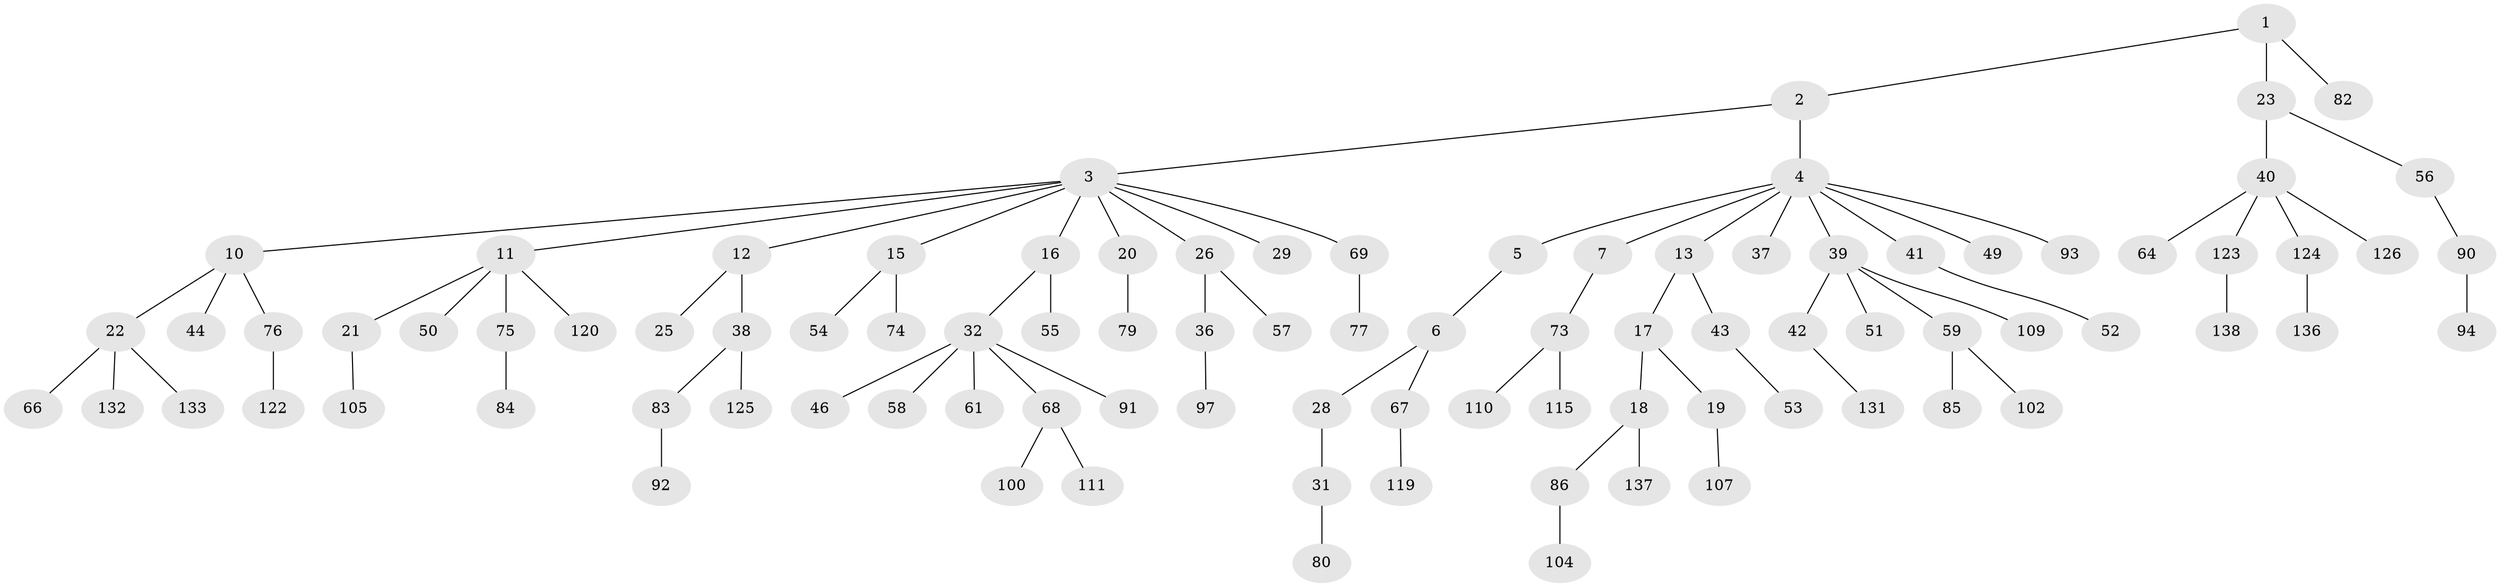 // original degree distribution, {4: 0.07971014492753623, 3: 0.15942028985507245, 7: 0.007246376811594203, 6: 0.014492753623188406, 5: 0.014492753623188406, 2: 0.2536231884057971, 1: 0.47101449275362317}
// Generated by graph-tools (version 1.1) at 2025/11/02/27/25 16:11:27]
// undirected, 93 vertices, 92 edges
graph export_dot {
graph [start="1"]
  node [color=gray90,style=filled];
  1 [super="+71"];
  2;
  3 [super="+9"];
  4 [super="+8"];
  5 [super="+24"];
  6 [super="+47"];
  7 [super="+48"];
  10 [super="+30"];
  11 [super="+14"];
  12;
  13 [super="+88"];
  15;
  16;
  17 [super="+60"];
  18 [super="+106"];
  19 [super="+63"];
  20 [super="+65"];
  21 [super="+72"];
  22 [super="+27"];
  23 [super="+62"];
  25 [super="+34"];
  26;
  28 [super="+33"];
  29 [super="+114"];
  31;
  32 [super="+35"];
  36 [super="+96"];
  37 [super="+101"];
  38 [super="+45"];
  39 [super="+113"];
  40 [super="+117"];
  41 [super="+108"];
  42;
  43;
  44 [super="+129"];
  46;
  49;
  50;
  51;
  52;
  53;
  54;
  55 [super="+130"];
  56 [super="+70"];
  57 [super="+112"];
  58 [super="+78"];
  59 [super="+127"];
  61;
  64 [super="+87"];
  66;
  67;
  68;
  69 [super="+103"];
  73 [super="+89"];
  74 [super="+134"];
  75 [super="+81"];
  76 [super="+99"];
  77;
  79;
  80;
  82;
  83;
  84 [super="+121"];
  85 [super="+116"];
  86 [super="+95"];
  90;
  91;
  92;
  93;
  94;
  97 [super="+98"];
  100;
  102;
  104;
  105;
  107 [super="+118"];
  109 [super="+135"];
  110;
  111 [super="+128"];
  115;
  119;
  120;
  122;
  123;
  124;
  125;
  126;
  131;
  132;
  133;
  136;
  137;
  138;
  1 -- 2;
  1 -- 23;
  1 -- 82;
  2 -- 3;
  2 -- 4;
  3 -- 10;
  3 -- 11;
  3 -- 15;
  3 -- 16;
  3 -- 20;
  3 -- 69;
  3 -- 26;
  3 -- 12;
  3 -- 29;
  4 -- 5;
  4 -- 7;
  4 -- 37;
  4 -- 49;
  4 -- 13;
  4 -- 39;
  4 -- 41;
  4 -- 93;
  5 -- 6;
  6 -- 28;
  6 -- 67;
  7 -- 73;
  10 -- 22;
  10 -- 44;
  10 -- 76;
  11 -- 120;
  11 -- 75;
  11 -- 50;
  11 -- 21;
  12 -- 25;
  12 -- 38;
  13 -- 17;
  13 -- 43;
  15 -- 54;
  15 -- 74;
  16 -- 32;
  16 -- 55;
  17 -- 18;
  17 -- 19;
  18 -- 86;
  18 -- 137;
  19 -- 107;
  20 -- 79;
  21 -- 105;
  22 -- 66;
  22 -- 132;
  22 -- 133;
  23 -- 40;
  23 -- 56;
  26 -- 36;
  26 -- 57;
  28 -- 31;
  31 -- 80;
  32 -- 46;
  32 -- 91;
  32 -- 58;
  32 -- 68;
  32 -- 61;
  36 -- 97;
  38 -- 83;
  38 -- 125;
  39 -- 42;
  39 -- 51;
  39 -- 59;
  39 -- 109;
  40 -- 64;
  40 -- 123;
  40 -- 124;
  40 -- 126;
  41 -- 52;
  42 -- 131;
  43 -- 53;
  56 -- 90;
  59 -- 85;
  59 -- 102;
  67 -- 119;
  68 -- 100;
  68 -- 111;
  69 -- 77;
  73 -- 115;
  73 -- 110;
  75 -- 84;
  76 -- 122;
  83 -- 92;
  86 -- 104;
  90 -- 94;
  123 -- 138;
  124 -- 136;
}

